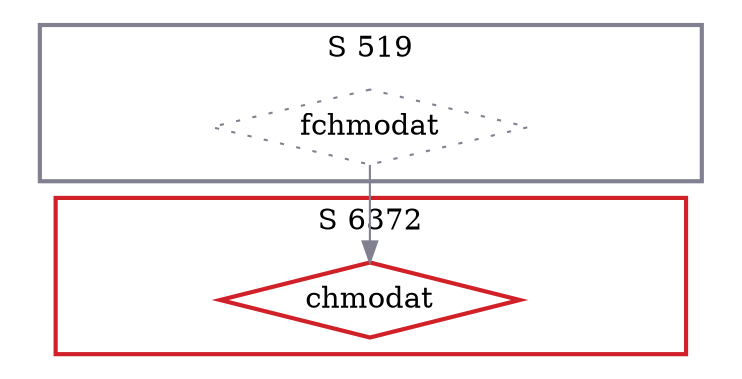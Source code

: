 digraph G {
  ratio=0.500000;
  "UV fchmodat (519)" [shape=diamond, label="fchmodat", color="#808090",
                       style=dotted];
  "UV chmodat (6372)" [shape=diamond, label="chmodat", color="#D02028",
                       style=bold];
  
  subgraph cluster_519 { label="S 519";
    color="#808090";
    style=bold;
    "UV fchmodat (519)"; };
  subgraph cluster_6372 { label="S 6372";
    color="#D02028";
    style=bold;
    "UV chmodat (6372)"; };
  
  "UV fchmodat (519)" -> "UV chmodat (6372)" [color="#808090"];
  
  }
